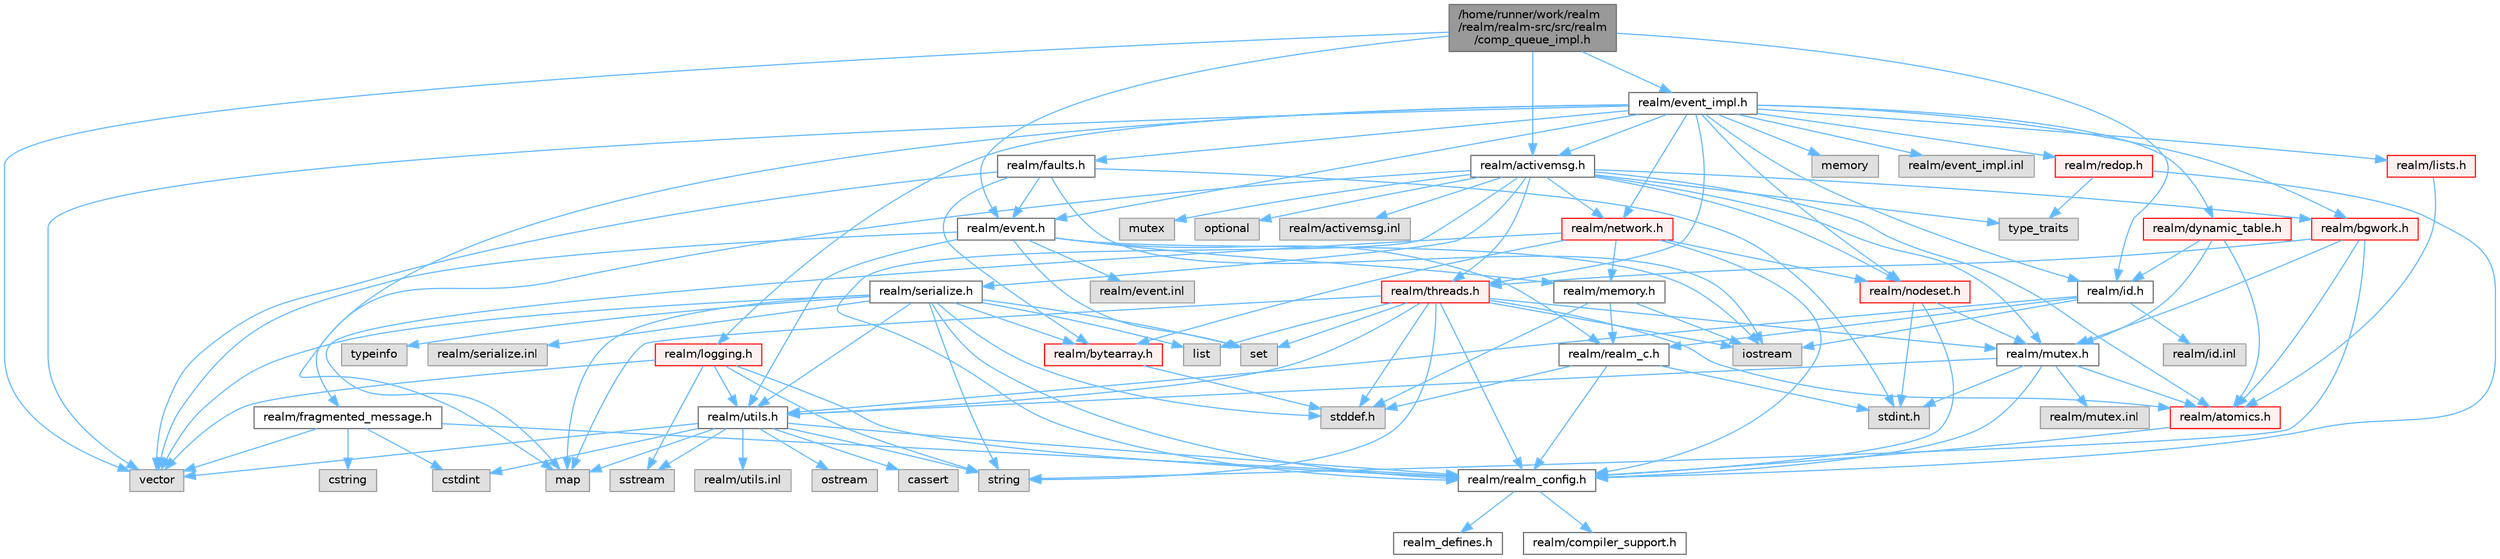 digraph "/home/runner/work/realm/realm/realm-src/src/realm/comp_queue_impl.h"
{
 // LATEX_PDF_SIZE
  bgcolor="transparent";
  edge [fontname=Helvetica,fontsize=10,labelfontname=Helvetica,labelfontsize=10];
  node [fontname=Helvetica,fontsize=10,shape=box,height=0.2,width=0.4];
  Node1 [id="Node000001",label="/home/runner/work/realm\l/realm/realm-src/src/realm\l/comp_queue_impl.h",height=0.2,width=0.4,color="gray40", fillcolor="grey60", style="filled", fontcolor="black",tooltip=" "];
  Node1 -> Node2 [id="edge1_Node000001_Node000002",color="steelblue1",style="solid",tooltip=" "];
  Node2 [id="Node000002",label="realm/event.h",height=0.2,width=0.4,color="grey40", fillcolor="white", style="filled",URL="$event_8h.html",tooltip=" "];
  Node2 -> Node3 [id="edge2_Node000002_Node000003",color="steelblue1",style="solid",tooltip=" "];
  Node3 [id="Node000003",label="realm/realm_c.h",height=0.2,width=0.4,color="grey40", fillcolor="white", style="filled",URL="$realm__c_8h.html",tooltip=" "];
  Node3 -> Node4 [id="edge3_Node000003_Node000004",color="steelblue1",style="solid",tooltip=" "];
  Node4 [id="Node000004",label="realm/realm_config.h",height=0.2,width=0.4,color="grey40", fillcolor="white", style="filled",URL="$realm__config_8h.html",tooltip=" "];
  Node4 -> Node5 [id="edge4_Node000004_Node000005",color="steelblue1",style="solid",tooltip=" "];
  Node5 [id="Node000005",label="realm_defines.h",height=0.2,width=0.4,color="grey40", fillcolor="white", style="filled",URL="$realm__defines_8h.html",tooltip=" "];
  Node4 -> Node6 [id="edge5_Node000004_Node000006",color="steelblue1",style="solid",tooltip=" "];
  Node6 [id="Node000006",label="realm/compiler_support.h",height=0.2,width=0.4,color="grey40", fillcolor="white", style="filled",URL="$compiler__support_8h.html",tooltip=" "];
  Node3 -> Node7 [id="edge6_Node000003_Node000007",color="steelblue1",style="solid",tooltip=" "];
  Node7 [id="Node000007",label="stddef.h",height=0.2,width=0.4,color="grey60", fillcolor="#E0E0E0", style="filled",tooltip=" "];
  Node3 -> Node8 [id="edge7_Node000003_Node000008",color="steelblue1",style="solid",tooltip=" "];
  Node8 [id="Node000008",label="stdint.h",height=0.2,width=0.4,color="grey60", fillcolor="#E0E0E0", style="filled",tooltip=" "];
  Node2 -> Node9 [id="edge8_Node000002_Node000009",color="steelblue1",style="solid",tooltip=" "];
  Node9 [id="Node000009",label="realm/utils.h",height=0.2,width=0.4,color="grey40", fillcolor="white", style="filled",URL="$utils_8h.html",tooltip=" "];
  Node9 -> Node4 [id="edge9_Node000009_Node000004",color="steelblue1",style="solid",tooltip=" "];
  Node9 -> Node10 [id="edge10_Node000009_Node000010",color="steelblue1",style="solid",tooltip=" "];
  Node10 [id="Node000010",label="string",height=0.2,width=0.4,color="grey60", fillcolor="#E0E0E0", style="filled",tooltip=" "];
  Node9 -> Node11 [id="edge11_Node000009_Node000011",color="steelblue1",style="solid",tooltip=" "];
  Node11 [id="Node000011",label="ostream",height=0.2,width=0.4,color="grey60", fillcolor="#E0E0E0", style="filled",tooltip=" "];
  Node9 -> Node12 [id="edge12_Node000009_Node000012",color="steelblue1",style="solid",tooltip=" "];
  Node12 [id="Node000012",label="vector",height=0.2,width=0.4,color="grey60", fillcolor="#E0E0E0", style="filled",tooltip=" "];
  Node9 -> Node13 [id="edge13_Node000009_Node000013",color="steelblue1",style="solid",tooltip=" "];
  Node13 [id="Node000013",label="map",height=0.2,width=0.4,color="grey60", fillcolor="#E0E0E0", style="filled",tooltip=" "];
  Node9 -> Node14 [id="edge14_Node000009_Node000014",color="steelblue1",style="solid",tooltip=" "];
  Node14 [id="Node000014",label="cassert",height=0.2,width=0.4,color="grey60", fillcolor="#E0E0E0", style="filled",tooltip=" "];
  Node9 -> Node15 [id="edge15_Node000009_Node000015",color="steelblue1",style="solid",tooltip=" "];
  Node15 [id="Node000015",label="cstdint",height=0.2,width=0.4,color="grey60", fillcolor="#E0E0E0", style="filled",tooltip=" "];
  Node9 -> Node16 [id="edge16_Node000009_Node000016",color="steelblue1",style="solid",tooltip=" "];
  Node16 [id="Node000016",label="sstream",height=0.2,width=0.4,color="grey60", fillcolor="#E0E0E0", style="filled",tooltip=" "];
  Node9 -> Node17 [id="edge17_Node000009_Node000017",color="steelblue1",style="solid",tooltip=" "];
  Node17 [id="Node000017",label="realm/utils.inl",height=0.2,width=0.4,color="grey60", fillcolor="#E0E0E0", style="filled",tooltip=" "];
  Node2 -> Node18 [id="edge18_Node000002_Node000018",color="steelblue1",style="solid",tooltip=" "];
  Node18 [id="Node000018",label="realm/memory.h",height=0.2,width=0.4,color="grey40", fillcolor="white", style="filled",URL="$memory_8h.html",tooltip=" "];
  Node18 -> Node3 [id="edge19_Node000018_Node000003",color="steelblue1",style="solid",tooltip=" "];
  Node18 -> Node7 [id="edge20_Node000018_Node000007",color="steelblue1",style="solid",tooltip=" "];
  Node18 -> Node19 [id="edge21_Node000018_Node000019",color="steelblue1",style="solid",tooltip=" "];
  Node19 [id="Node000019",label="iostream",height=0.2,width=0.4,color="grey60", fillcolor="#E0E0E0", style="filled",tooltip=" "];
  Node2 -> Node12 [id="edge22_Node000002_Node000012",color="steelblue1",style="solid",tooltip=" "];
  Node2 -> Node20 [id="edge23_Node000002_Node000020",color="steelblue1",style="solid",tooltip=" "];
  Node20 [id="Node000020",label="set",height=0.2,width=0.4,color="grey60", fillcolor="#E0E0E0", style="filled",tooltip=" "];
  Node2 -> Node19 [id="edge24_Node000002_Node000019",color="steelblue1",style="solid",tooltip=" "];
  Node2 -> Node21 [id="edge25_Node000002_Node000021",color="steelblue1",style="solid",tooltip=" "];
  Node21 [id="Node000021",label="realm/event.inl",height=0.2,width=0.4,color="grey60", fillcolor="#E0E0E0", style="filled",tooltip=" "];
  Node1 -> Node22 [id="edge26_Node000001_Node000022",color="steelblue1",style="solid",tooltip=" "];
  Node22 [id="Node000022",label="realm/id.h",height=0.2,width=0.4,color="grey40", fillcolor="white", style="filled",URL="$id_8h.html",tooltip=" "];
  Node22 -> Node3 [id="edge27_Node000022_Node000003",color="steelblue1",style="solid",tooltip=" "];
  Node22 -> Node9 [id="edge28_Node000022_Node000009",color="steelblue1",style="solid",tooltip=" "];
  Node22 -> Node19 [id="edge29_Node000022_Node000019",color="steelblue1",style="solid",tooltip=" "];
  Node22 -> Node23 [id="edge30_Node000022_Node000023",color="steelblue1",style="solid",tooltip=" "];
  Node23 [id="Node000023",label="realm/id.inl",height=0.2,width=0.4,color="grey60", fillcolor="#E0E0E0", style="filled",tooltip=" "];
  Node1 -> Node24 [id="edge31_Node000001_Node000024",color="steelblue1",style="solid",tooltip=" "];
  Node24 [id="Node000024",label="realm/activemsg.h",height=0.2,width=0.4,color="grey40", fillcolor="white", style="filled",URL="$activemsg_8h.html",tooltip=" "];
  Node24 -> Node4 [id="edge32_Node000024_Node000004",color="steelblue1",style="solid",tooltip=" "];
  Node24 -> Node25 [id="edge33_Node000024_Node000025",color="steelblue1",style="solid",tooltip=" "];
  Node25 [id="Node000025",label="realm/fragmented_message.h",height=0.2,width=0.4,color="grey40", fillcolor="white", style="filled",URL="$fragmented__message_8h.html",tooltip="Helper utility for reconstructing large ActiveMessages that were split into multiple network packets."];
  Node25 -> Node4 [id="edge34_Node000025_Node000004",color="steelblue1",style="solid",tooltip=" "];
  Node25 -> Node12 [id="edge35_Node000025_Node000012",color="steelblue1",style="solid",tooltip=" "];
  Node25 -> Node15 [id="edge36_Node000025_Node000015",color="steelblue1",style="solid",tooltip=" "];
  Node25 -> Node26 [id="edge37_Node000025_Node000026",color="steelblue1",style="solid",tooltip=" "];
  Node26 [id="Node000026",label="cstring",height=0.2,width=0.4,color="grey60", fillcolor="#E0E0E0", style="filled",tooltip=" "];
  Node24 -> Node27 [id="edge38_Node000024_Node000027",color="steelblue1",style="solid",tooltip=" "];
  Node27 [id="Node000027",label="realm/mutex.h",height=0.2,width=0.4,color="grey40", fillcolor="white", style="filled",URL="$mutex_8h.html",tooltip=" "];
  Node27 -> Node4 [id="edge39_Node000027_Node000004",color="steelblue1",style="solid",tooltip=" "];
  Node27 -> Node9 [id="edge40_Node000027_Node000009",color="steelblue1",style="solid",tooltip=" "];
  Node27 -> Node28 [id="edge41_Node000027_Node000028",color="steelblue1",style="solid",tooltip=" "];
  Node28 [id="Node000028",label="realm/atomics.h",height=0.2,width=0.4,color="red", fillcolor="#FFF0F0", style="filled",URL="$atomics_8h.html",tooltip=" "];
  Node28 -> Node4 [id="edge42_Node000028_Node000004",color="steelblue1",style="solid",tooltip=" "];
  Node27 -> Node8 [id="edge43_Node000027_Node000008",color="steelblue1",style="solid",tooltip=" "];
  Node27 -> Node31 [id="edge44_Node000027_Node000031",color="steelblue1",style="solid",tooltip=" "];
  Node31 [id="Node000031",label="realm/mutex.inl",height=0.2,width=0.4,color="grey60", fillcolor="#E0E0E0", style="filled",tooltip=" "];
  Node24 -> Node32 [id="edge45_Node000024_Node000032",color="steelblue1",style="solid",tooltip=" "];
  Node32 [id="Node000032",label="realm/serialize.h",height=0.2,width=0.4,color="grey40", fillcolor="white", style="filled",URL="$serialize_8h.html",tooltip=" "];
  Node32 -> Node4 [id="edge46_Node000032_Node000004",color="steelblue1",style="solid",tooltip=" "];
  Node32 -> Node33 [id="edge47_Node000032_Node000033",color="steelblue1",style="solid",tooltip=" "];
  Node33 [id="Node000033",label="realm/bytearray.h",height=0.2,width=0.4,color="red", fillcolor="#FFF0F0", style="filled",URL="$bytearray_8h.html",tooltip=" "];
  Node33 -> Node7 [id="edge48_Node000033_Node000007",color="steelblue1",style="solid",tooltip=" "];
  Node32 -> Node9 [id="edge49_Node000032_Node000009",color="steelblue1",style="solid",tooltip=" "];
  Node32 -> Node7 [id="edge50_Node000032_Node000007",color="steelblue1",style="solid",tooltip=" "];
  Node32 -> Node12 [id="edge51_Node000032_Node000012",color="steelblue1",style="solid",tooltip=" "];
  Node32 -> Node35 [id="edge52_Node000032_Node000035",color="steelblue1",style="solid",tooltip=" "];
  Node35 [id="Node000035",label="list",height=0.2,width=0.4,color="grey60", fillcolor="#E0E0E0", style="filled",tooltip=" "];
  Node32 -> Node20 [id="edge53_Node000032_Node000020",color="steelblue1",style="solid",tooltip=" "];
  Node32 -> Node13 [id="edge54_Node000032_Node000013",color="steelblue1",style="solid",tooltip=" "];
  Node32 -> Node10 [id="edge55_Node000032_Node000010",color="steelblue1",style="solid",tooltip=" "];
  Node32 -> Node36 [id="edge56_Node000032_Node000036",color="steelblue1",style="solid",tooltip=" "];
  Node36 [id="Node000036",label="typeinfo",height=0.2,width=0.4,color="grey60", fillcolor="#E0E0E0", style="filled",tooltip=" "];
  Node32 -> Node37 [id="edge57_Node000032_Node000037",color="steelblue1",style="solid",tooltip=" "];
  Node37 [id="Node000037",label="realm/serialize.inl",height=0.2,width=0.4,color="grey60", fillcolor="#E0E0E0", style="filled",tooltip=" "];
  Node24 -> Node38 [id="edge58_Node000024_Node000038",color="steelblue1",style="solid",tooltip=" "];
  Node38 [id="Node000038",label="realm/nodeset.h",height=0.2,width=0.4,color="red", fillcolor="#FFF0F0", style="filled",URL="$nodeset_8h.html",tooltip=" "];
  Node38 -> Node4 [id="edge59_Node000038_Node000004",color="steelblue1",style="solid",tooltip=" "];
  Node38 -> Node27 [id="edge60_Node000038_Node000027",color="steelblue1",style="solid",tooltip=" "];
  Node38 -> Node8 [id="edge61_Node000038_Node000008",color="steelblue1",style="solid",tooltip=" "];
  Node24 -> Node41 [id="edge62_Node000024_Node000041",color="steelblue1",style="solid",tooltip=" "];
  Node41 [id="Node000041",label="realm/network.h",height=0.2,width=0.4,color="red", fillcolor="#FFF0F0", style="filled",URL="$network_8h.html",tooltip=" "];
  Node41 -> Node4 [id="edge63_Node000041_Node000004",color="steelblue1",style="solid",tooltip=" "];
  Node41 -> Node38 [id="edge64_Node000041_Node000038",color="steelblue1",style="solid",tooltip=" "];
  Node41 -> Node18 [id="edge65_Node000041_Node000018",color="steelblue1",style="solid",tooltip=" "];
  Node41 -> Node33 [id="edge66_Node000041_Node000033",color="steelblue1",style="solid",tooltip=" "];
  Node41 -> Node13 [id="edge67_Node000041_Node000013",color="steelblue1",style="solid",tooltip=" "];
  Node24 -> Node28 [id="edge68_Node000024_Node000028",color="steelblue1",style="solid",tooltip=" "];
  Node24 -> Node47 [id="edge69_Node000024_Node000047",color="steelblue1",style="solid",tooltip=" "];
  Node47 [id="Node000047",label="realm/threads.h",height=0.2,width=0.4,color="red", fillcolor="#FFF0F0", style="filled",URL="$threads_8h.html",tooltip=" "];
  Node47 -> Node4 [id="edge70_Node000047_Node000004",color="steelblue1",style="solid",tooltip=" "];
  Node47 -> Node27 [id="edge71_Node000047_Node000027",color="steelblue1",style="solid",tooltip=" "];
  Node47 -> Node28 [id="edge72_Node000047_Node000028",color="steelblue1",style="solid",tooltip=" "];
  Node47 -> Node9 [id="edge73_Node000047_Node000009",color="steelblue1",style="solid",tooltip=" "];
  Node47 -> Node7 [id="edge74_Node000047_Node000007",color="steelblue1",style="solid",tooltip=" "];
  Node47 -> Node10 [id="edge75_Node000047_Node000010",color="steelblue1",style="solid",tooltip=" "];
  Node47 -> Node35 [id="edge76_Node000047_Node000035",color="steelblue1",style="solid",tooltip=" "];
  Node47 -> Node20 [id="edge77_Node000047_Node000020",color="steelblue1",style="solid",tooltip=" "];
  Node47 -> Node13 [id="edge78_Node000047_Node000013",color="steelblue1",style="solid",tooltip=" "];
  Node47 -> Node19 [id="edge79_Node000047_Node000019",color="steelblue1",style="solid",tooltip=" "];
  Node24 -> Node52 [id="edge80_Node000024_Node000052",color="steelblue1",style="solid",tooltip=" "];
  Node52 [id="Node000052",label="realm/bgwork.h",height=0.2,width=0.4,color="red", fillcolor="#FFF0F0", style="filled",URL="$bgwork_8h.html",tooltip=" "];
  Node52 -> Node28 [id="edge81_Node000052_Node000028",color="steelblue1",style="solid",tooltip=" "];
  Node52 -> Node47 [id="edge82_Node000052_Node000047",color="steelblue1",style="solid",tooltip=" "];
  Node52 -> Node27 [id="edge83_Node000052_Node000027",color="steelblue1",style="solid",tooltip=" "];
  Node52 -> Node10 [id="edge84_Node000052_Node000010",color="steelblue1",style="solid",tooltip=" "];
  Node24 -> Node57 [id="edge85_Node000024_Node000057",color="steelblue1",style="solid",tooltip=" "];
  Node57 [id="Node000057",label="type_traits",height=0.2,width=0.4,color="grey60", fillcolor="#E0E0E0", style="filled",tooltip=" "];
  Node24 -> Node58 [id="edge86_Node000024_Node000058",color="steelblue1",style="solid",tooltip=" "];
  Node58 [id="Node000058",label="mutex",height=0.2,width=0.4,color="grey60", fillcolor="#E0E0E0", style="filled",tooltip=" "];
  Node24 -> Node59 [id="edge87_Node000024_Node000059",color="steelblue1",style="solid",tooltip=" "];
  Node59 [id="Node000059",label="optional",height=0.2,width=0.4,color="grey60", fillcolor="#E0E0E0", style="filled",tooltip=" "];
  Node24 -> Node60 [id="edge88_Node000024_Node000060",color="steelblue1",style="solid",tooltip=" "];
  Node60 [id="Node000060",label="realm/activemsg.inl",height=0.2,width=0.4,color="grey60", fillcolor="#E0E0E0", style="filled",tooltip=" "];
  Node1 -> Node61 [id="edge89_Node000001_Node000061",color="steelblue1",style="solid",tooltip=" "];
  Node61 [id="Node000061",label="realm/event_impl.h",height=0.2,width=0.4,color="grey40", fillcolor="white", style="filled",URL="$event__impl_8h.html",tooltip=" "];
  Node61 -> Node2 [id="edge90_Node000061_Node000002",color="steelblue1",style="solid",tooltip=" "];
  Node61 -> Node22 [id="edge91_Node000061_Node000022",color="steelblue1",style="solid",tooltip=" "];
  Node61 -> Node38 [id="edge92_Node000061_Node000038",color="steelblue1",style="solid",tooltip=" "];
  Node61 -> Node62 [id="edge93_Node000061_Node000062",color="steelblue1",style="solid",tooltip=" "];
  Node62 [id="Node000062",label="realm/faults.h",height=0.2,width=0.4,color="grey40", fillcolor="white", style="filled",URL="$faults_8h.html",tooltip=" "];
  Node62 -> Node33 [id="edge94_Node000062_Node000033",color="steelblue1",style="solid",tooltip=" "];
  Node62 -> Node2 [id="edge95_Node000062_Node000002",color="steelblue1",style="solid",tooltip=" "];
  Node62 -> Node12 [id="edge96_Node000062_Node000012",color="steelblue1",style="solid",tooltip=" "];
  Node62 -> Node19 [id="edge97_Node000062_Node000019",color="steelblue1",style="solid",tooltip=" "];
  Node62 -> Node8 [id="edge98_Node000062_Node000008",color="steelblue1",style="solid",tooltip=" "];
  Node61 -> Node41 [id="edge99_Node000061_Node000041",color="steelblue1",style="solid",tooltip=" "];
  Node61 -> Node24 [id="edge100_Node000061_Node000024",color="steelblue1",style="solid",tooltip=" "];
  Node61 -> Node63 [id="edge101_Node000061_Node000063",color="steelblue1",style="solid",tooltip=" "];
  Node63 [id="Node000063",label="realm/lists.h",height=0.2,width=0.4,color="red", fillcolor="#FFF0F0", style="filled",URL="$lists_8h.html",tooltip=" "];
  Node63 -> Node28 [id="edge102_Node000063_Node000028",color="steelblue1",style="solid",tooltip=" "];
  Node61 -> Node47 [id="edge103_Node000061_Node000047",color="steelblue1",style="solid",tooltip=" "];
  Node61 -> Node65 [id="edge104_Node000061_Node000065",color="steelblue1",style="solid",tooltip=" "];
  Node65 [id="Node000065",label="realm/logging.h",height=0.2,width=0.4,color="red", fillcolor="#FFF0F0", style="filled",URL="$logging_8h.html",tooltip=" "];
  Node65 -> Node4 [id="edge105_Node000065_Node000004",color="steelblue1",style="solid",tooltip=" "];
  Node65 -> Node9 [id="edge106_Node000065_Node000009",color="steelblue1",style="solid",tooltip=" "];
  Node65 -> Node12 [id="edge107_Node000065_Node000012",color="steelblue1",style="solid",tooltip=" "];
  Node65 -> Node10 [id="edge108_Node000065_Node000010",color="steelblue1",style="solid",tooltip=" "];
  Node65 -> Node16 [id="edge109_Node000065_Node000016",color="steelblue1",style="solid",tooltip=" "];
  Node61 -> Node68 [id="edge110_Node000061_Node000068",color="steelblue1",style="solid",tooltip=" "];
  Node68 [id="Node000068",label="realm/redop.h",height=0.2,width=0.4,color="red", fillcolor="#FFF0F0", style="filled",URL="$redop_8h.html",tooltip=" "];
  Node68 -> Node4 [id="edge111_Node000068_Node000004",color="steelblue1",style="solid",tooltip=" "];
  Node68 -> Node57 [id="edge112_Node000068_Node000057",color="steelblue1",style="solid",tooltip=" "];
  Node61 -> Node52 [id="edge113_Node000061_Node000052",color="steelblue1",style="solid",tooltip=" "];
  Node61 -> Node70 [id="edge114_Node000061_Node000070",color="steelblue1",style="solid",tooltip=" "];
  Node70 [id="Node000070",label="realm/dynamic_table.h",height=0.2,width=0.4,color="red", fillcolor="#FFF0F0", style="filled",URL="$dynamic__table_8h.html",tooltip=" "];
  Node70 -> Node28 [id="edge115_Node000070_Node000028",color="steelblue1",style="solid",tooltip=" "];
  Node70 -> Node22 [id="edge116_Node000070_Node000022",color="steelblue1",style="solid",tooltip=" "];
  Node70 -> Node27 [id="edge117_Node000070_Node000027",color="steelblue1",style="solid",tooltip=" "];
  Node61 -> Node12 [id="edge118_Node000061_Node000012",color="steelblue1",style="solid",tooltip=" "];
  Node61 -> Node13 [id="edge119_Node000061_Node000013",color="steelblue1",style="solid",tooltip=" "];
  Node61 -> Node49 [id="edge120_Node000061_Node000049",color="steelblue1",style="solid",tooltip=" "];
  Node49 [id="Node000049",label="memory",height=0.2,width=0.4,color="grey60", fillcolor="#E0E0E0", style="filled",tooltip=" "];
  Node61 -> Node73 [id="edge121_Node000061_Node000073",color="steelblue1",style="solid",tooltip=" "];
  Node73 [id="Node000073",label="realm/event_impl.inl",height=0.2,width=0.4,color="grey60", fillcolor="#E0E0E0", style="filled",tooltip=" "];
  Node1 -> Node12 [id="edge122_Node000001_Node000012",color="steelblue1",style="solid",tooltip=" "];
}
